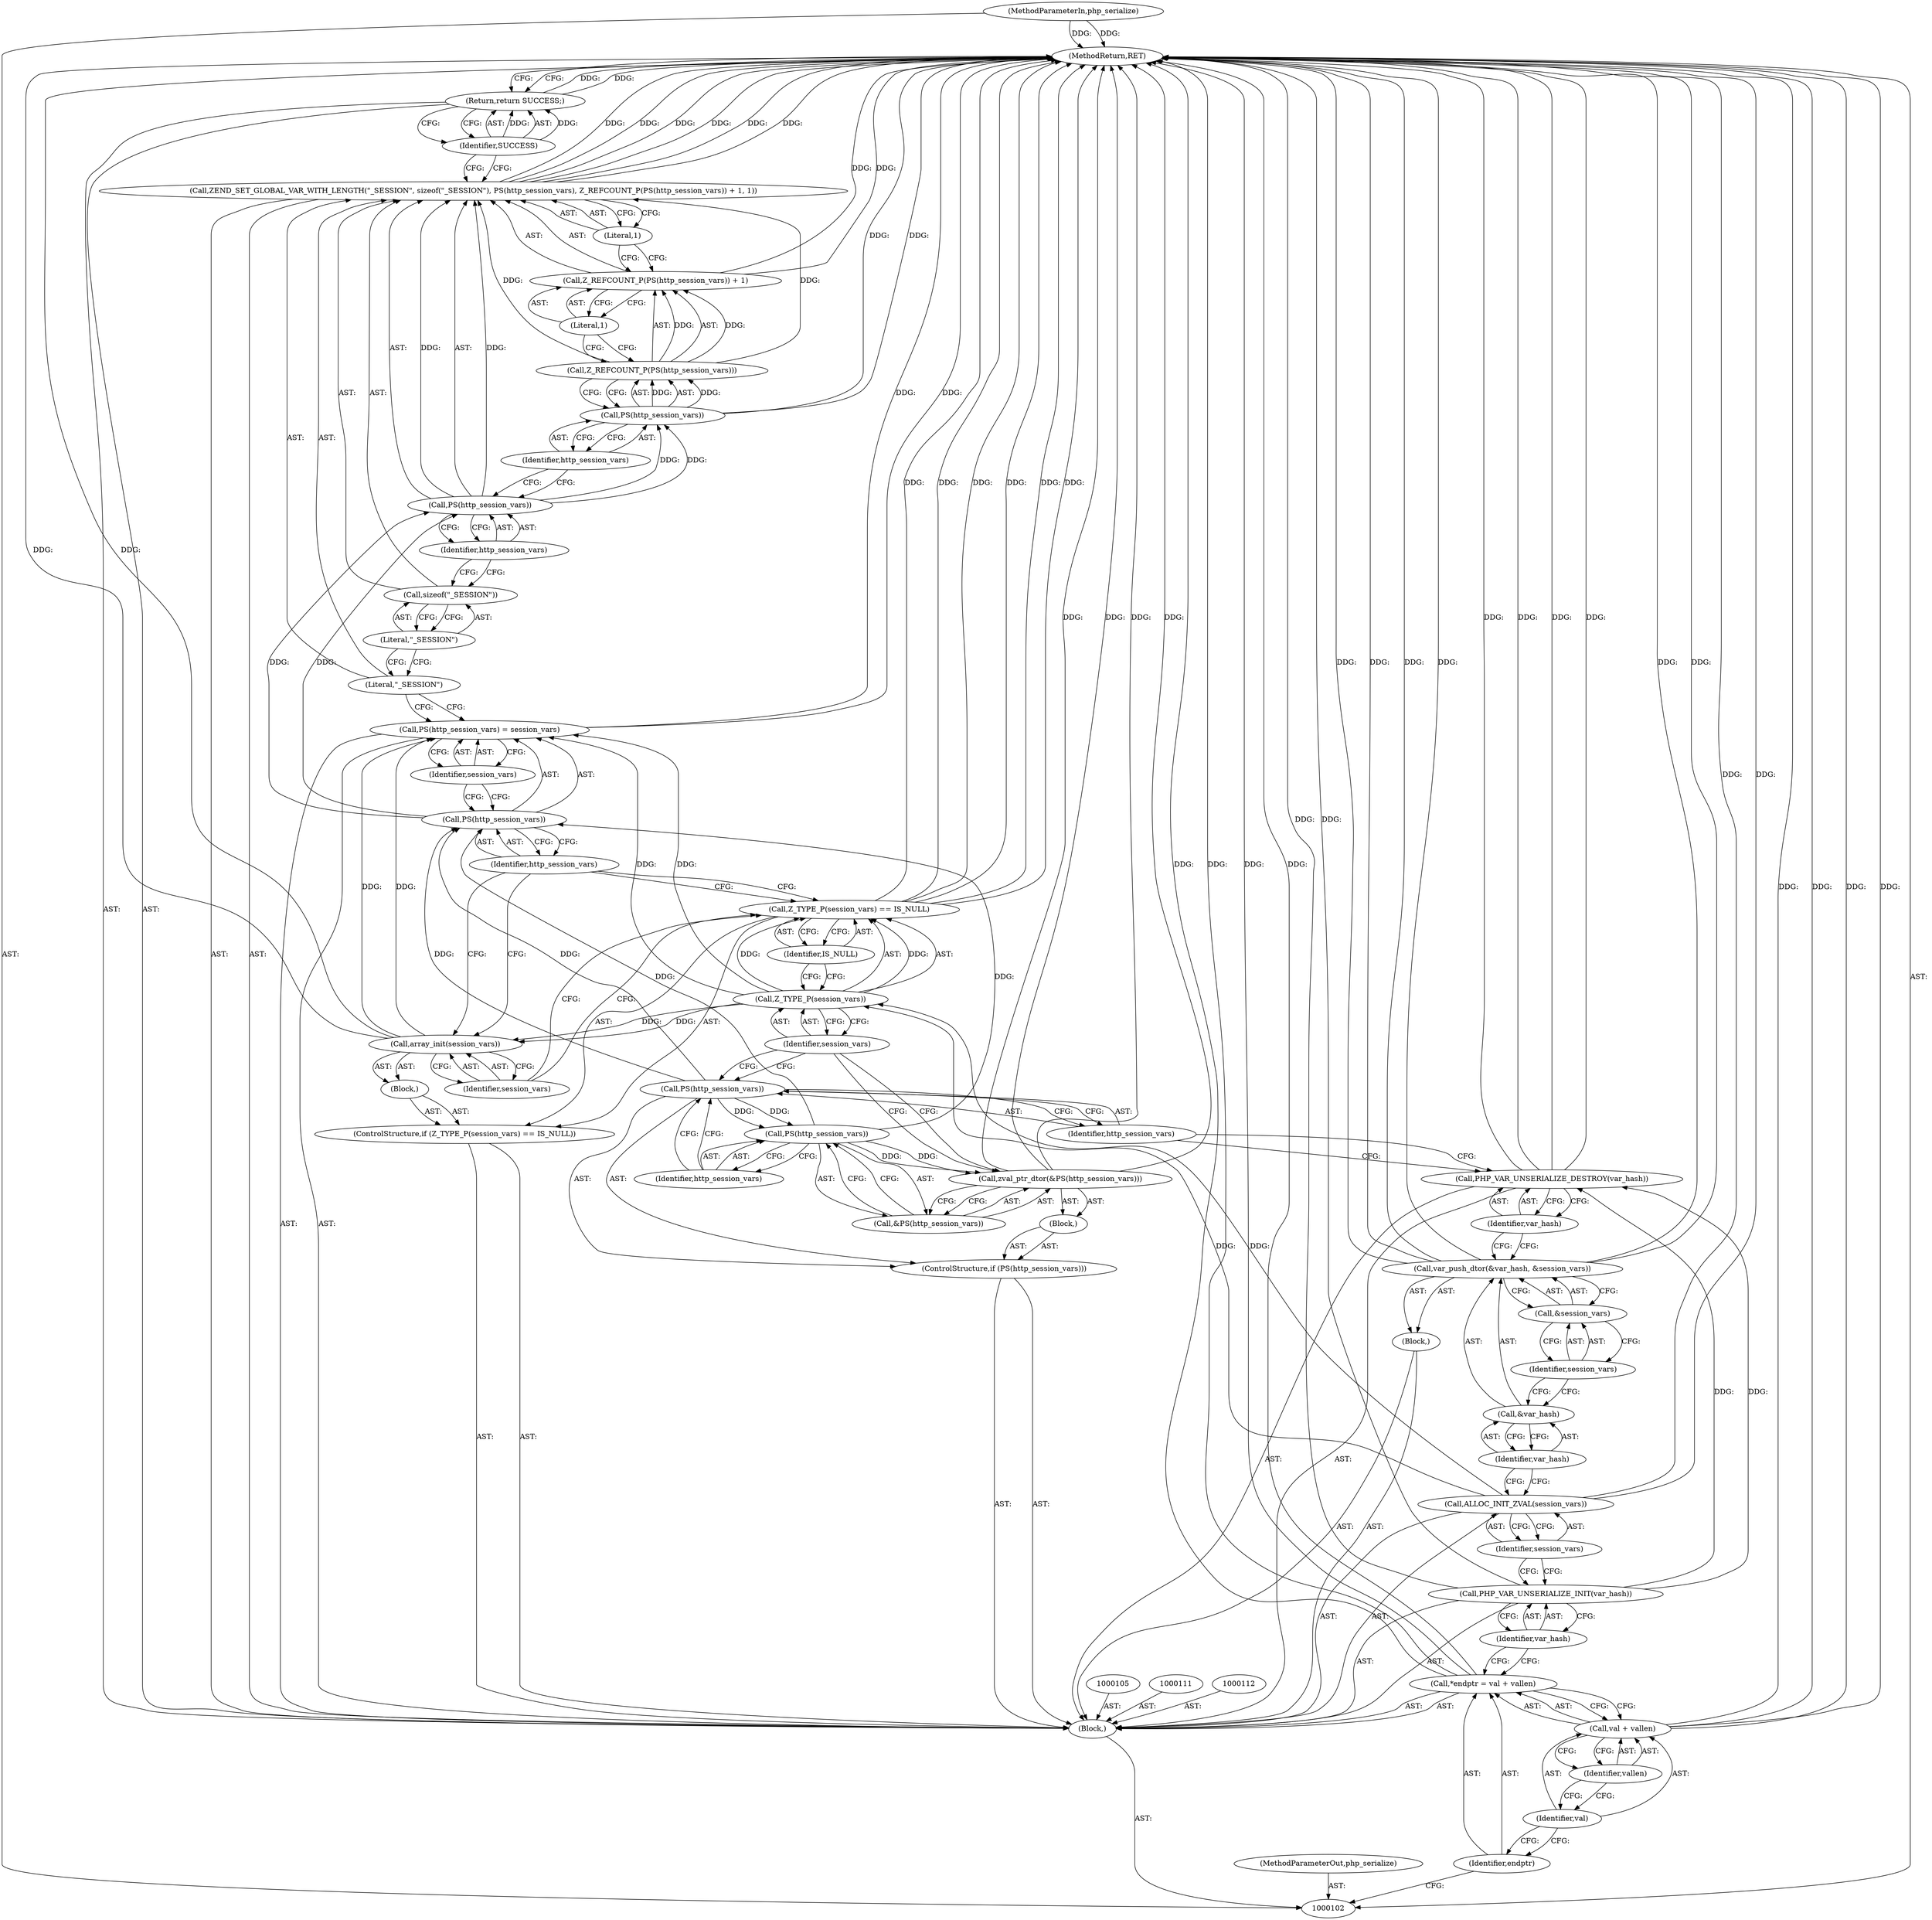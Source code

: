 digraph "0_php_3798eb6fd5dddb211b01d41495072fd9858d4e32" {
"1000159" [label="(MethodReturn,RET)"];
"1000103" [label="(MethodParameterIn,php_serialize)"];
"1000237" [label="(MethodParameterOut,php_serialize)"];
"1000118" [label="(Call,var_push_dtor(&var_hash, &session_vars))"];
"1000119" [label="(Call,&var_hash)"];
"1000120" [label="(Identifier,var_hash)"];
"1000121" [label="(Call,&session_vars)"];
"1000122" [label="(Identifier,session_vars)"];
"1000124" [label="(Identifier,var_hash)"];
"1000123" [label="(Call,PHP_VAR_UNSERIALIZE_DESTROY(var_hash))"];
"1000126" [label="(Call,PS(http_session_vars))"];
"1000127" [label="(Identifier,http_session_vars)"];
"1000128" [label="(Block,)"];
"1000125" [label="(ControlStructure,if (PS(http_session_vars)))"];
"1000129" [label="(Call,zval_ptr_dtor(&PS(http_session_vars)))"];
"1000130" [label="(Call,&PS(http_session_vars))"];
"1000131" [label="(Call,PS(http_session_vars))"];
"1000132" [label="(Identifier,http_session_vars)"];
"1000133" [label="(ControlStructure,if (Z_TYPE_P(session_vars) == IS_NULL))"];
"1000136" [label="(Identifier,session_vars)"];
"1000137" [label="(Identifier,IS_NULL)"];
"1000138" [label="(Block,)"];
"1000134" [label="(Call,Z_TYPE_P(session_vars) == IS_NULL)"];
"1000135" [label="(Call,Z_TYPE_P(session_vars))"];
"1000140" [label="(Identifier,session_vars)"];
"1000139" [label="(Call,array_init(session_vars))"];
"1000104" [label="(Block,)"];
"1000141" [label="(Call,PS(http_session_vars) = session_vars)"];
"1000142" [label="(Call,PS(http_session_vars))"];
"1000144" [label="(Identifier,session_vars)"];
"1000143" [label="(Identifier,http_session_vars)"];
"1000145" [label="(Call,ZEND_SET_GLOBAL_VAR_WITH_LENGTH(\"_SESSION\", sizeof(\"_SESSION\"), PS(http_session_vars), Z_REFCOUNT_P(PS(http_session_vars)) + 1, 1))"];
"1000153" [label="(Call,PS(http_session_vars))"];
"1000154" [label="(Identifier,http_session_vars)"];
"1000155" [label="(Literal,1)"];
"1000156" [label="(Literal,1)"];
"1000146" [label="(Literal,\"_SESSION\")"];
"1000147" [label="(Call,sizeof(\"_SESSION\"))"];
"1000148" [label="(Literal,\"_SESSION\")"];
"1000149" [label="(Call,PS(http_session_vars))"];
"1000150" [label="(Identifier,http_session_vars)"];
"1000151" [label="(Call,Z_REFCOUNT_P(PS(http_session_vars)) + 1)"];
"1000152" [label="(Call,Z_REFCOUNT_P(PS(http_session_vars)))"];
"1000157" [label="(Return,return SUCCESS;)"];
"1000158" [label="(Identifier,SUCCESS)"];
"1000106" [label="(Call,*endptr = val + vallen)"];
"1000107" [label="(Identifier,endptr)"];
"1000108" [label="(Call,val + vallen)"];
"1000109" [label="(Identifier,val)"];
"1000110" [label="(Identifier,vallen)"];
"1000113" [label="(Call,PHP_VAR_UNSERIALIZE_INIT(var_hash))"];
"1000114" [label="(Identifier,var_hash)"];
"1000115" [label="(Call,ALLOC_INIT_ZVAL(session_vars))"];
"1000116" [label="(Identifier,session_vars)"];
"1000117" [label="(Block,)"];
"1000159" -> "1000102"  [label="AST: "];
"1000159" -> "1000157"  [label="CFG: "];
"1000129" -> "1000159"  [label="DDG: "];
"1000129" -> "1000159"  [label="DDG: "];
"1000106" -> "1000159"  [label="DDG: "];
"1000106" -> "1000159"  [label="DDG: "];
"1000151" -> "1000159"  [label="DDG: "];
"1000145" -> "1000159"  [label="DDG: "];
"1000145" -> "1000159"  [label="DDG: "];
"1000145" -> "1000159"  [label="DDG: "];
"1000118" -> "1000159"  [label="DDG: "];
"1000118" -> "1000159"  [label="DDG: "];
"1000118" -> "1000159"  [label="DDG: "];
"1000153" -> "1000159"  [label="DDG: "];
"1000123" -> "1000159"  [label="DDG: "];
"1000123" -> "1000159"  [label="DDG: "];
"1000139" -> "1000159"  [label="DDG: "];
"1000103" -> "1000159"  [label="DDG: "];
"1000141" -> "1000159"  [label="DDG: "];
"1000134" -> "1000159"  [label="DDG: "];
"1000134" -> "1000159"  [label="DDG: "];
"1000134" -> "1000159"  [label="DDG: "];
"1000115" -> "1000159"  [label="DDG: "];
"1000113" -> "1000159"  [label="DDG: "];
"1000108" -> "1000159"  [label="DDG: "];
"1000108" -> "1000159"  [label="DDG: "];
"1000157" -> "1000159"  [label="DDG: "];
"1000103" -> "1000102"  [label="AST: "];
"1000103" -> "1000159"  [label="DDG: "];
"1000237" -> "1000102"  [label="AST: "];
"1000118" -> "1000117"  [label="AST: "];
"1000118" -> "1000121"  [label="CFG: "];
"1000119" -> "1000118"  [label="AST: "];
"1000121" -> "1000118"  [label="AST: "];
"1000124" -> "1000118"  [label="CFG: "];
"1000118" -> "1000159"  [label="DDG: "];
"1000118" -> "1000159"  [label="DDG: "];
"1000118" -> "1000159"  [label="DDG: "];
"1000119" -> "1000118"  [label="AST: "];
"1000119" -> "1000120"  [label="CFG: "];
"1000120" -> "1000119"  [label="AST: "];
"1000122" -> "1000119"  [label="CFG: "];
"1000120" -> "1000119"  [label="AST: "];
"1000120" -> "1000115"  [label="CFG: "];
"1000119" -> "1000120"  [label="CFG: "];
"1000121" -> "1000118"  [label="AST: "];
"1000121" -> "1000122"  [label="CFG: "];
"1000122" -> "1000121"  [label="AST: "];
"1000118" -> "1000121"  [label="CFG: "];
"1000122" -> "1000121"  [label="AST: "];
"1000122" -> "1000119"  [label="CFG: "];
"1000121" -> "1000122"  [label="CFG: "];
"1000124" -> "1000123"  [label="AST: "];
"1000124" -> "1000118"  [label="CFG: "];
"1000123" -> "1000124"  [label="CFG: "];
"1000123" -> "1000104"  [label="AST: "];
"1000123" -> "1000124"  [label="CFG: "];
"1000124" -> "1000123"  [label="AST: "];
"1000127" -> "1000123"  [label="CFG: "];
"1000123" -> "1000159"  [label="DDG: "];
"1000123" -> "1000159"  [label="DDG: "];
"1000113" -> "1000123"  [label="DDG: "];
"1000126" -> "1000125"  [label="AST: "];
"1000126" -> "1000127"  [label="CFG: "];
"1000127" -> "1000126"  [label="AST: "];
"1000132" -> "1000126"  [label="CFG: "];
"1000136" -> "1000126"  [label="CFG: "];
"1000126" -> "1000131"  [label="DDG: "];
"1000126" -> "1000142"  [label="DDG: "];
"1000127" -> "1000126"  [label="AST: "];
"1000127" -> "1000123"  [label="CFG: "];
"1000126" -> "1000127"  [label="CFG: "];
"1000128" -> "1000125"  [label="AST: "];
"1000129" -> "1000128"  [label="AST: "];
"1000125" -> "1000104"  [label="AST: "];
"1000126" -> "1000125"  [label="AST: "];
"1000128" -> "1000125"  [label="AST: "];
"1000129" -> "1000128"  [label="AST: "];
"1000129" -> "1000130"  [label="CFG: "];
"1000130" -> "1000129"  [label="AST: "];
"1000136" -> "1000129"  [label="CFG: "];
"1000129" -> "1000159"  [label="DDG: "];
"1000129" -> "1000159"  [label="DDG: "];
"1000131" -> "1000129"  [label="DDG: "];
"1000130" -> "1000129"  [label="AST: "];
"1000130" -> "1000131"  [label="CFG: "];
"1000131" -> "1000130"  [label="AST: "];
"1000129" -> "1000130"  [label="CFG: "];
"1000131" -> "1000130"  [label="AST: "];
"1000131" -> "1000132"  [label="CFG: "];
"1000132" -> "1000131"  [label="AST: "];
"1000130" -> "1000131"  [label="CFG: "];
"1000131" -> "1000129"  [label="DDG: "];
"1000126" -> "1000131"  [label="DDG: "];
"1000131" -> "1000142"  [label="DDG: "];
"1000132" -> "1000131"  [label="AST: "];
"1000132" -> "1000126"  [label="CFG: "];
"1000131" -> "1000132"  [label="CFG: "];
"1000133" -> "1000104"  [label="AST: "];
"1000134" -> "1000133"  [label="AST: "];
"1000138" -> "1000133"  [label="AST: "];
"1000136" -> "1000135"  [label="AST: "];
"1000136" -> "1000129"  [label="CFG: "];
"1000136" -> "1000126"  [label="CFG: "];
"1000135" -> "1000136"  [label="CFG: "];
"1000137" -> "1000134"  [label="AST: "];
"1000137" -> "1000135"  [label="CFG: "];
"1000134" -> "1000137"  [label="CFG: "];
"1000138" -> "1000133"  [label="AST: "];
"1000139" -> "1000138"  [label="AST: "];
"1000134" -> "1000133"  [label="AST: "];
"1000134" -> "1000137"  [label="CFG: "];
"1000135" -> "1000134"  [label="AST: "];
"1000137" -> "1000134"  [label="AST: "];
"1000140" -> "1000134"  [label="CFG: "];
"1000143" -> "1000134"  [label="CFG: "];
"1000134" -> "1000159"  [label="DDG: "];
"1000134" -> "1000159"  [label="DDG: "];
"1000134" -> "1000159"  [label="DDG: "];
"1000135" -> "1000134"  [label="DDG: "];
"1000135" -> "1000134"  [label="AST: "];
"1000135" -> "1000136"  [label="CFG: "];
"1000136" -> "1000135"  [label="AST: "];
"1000137" -> "1000135"  [label="CFG: "];
"1000135" -> "1000134"  [label="DDG: "];
"1000115" -> "1000135"  [label="DDG: "];
"1000135" -> "1000139"  [label="DDG: "];
"1000135" -> "1000141"  [label="DDG: "];
"1000140" -> "1000139"  [label="AST: "];
"1000140" -> "1000134"  [label="CFG: "];
"1000139" -> "1000140"  [label="CFG: "];
"1000139" -> "1000138"  [label="AST: "];
"1000139" -> "1000140"  [label="CFG: "];
"1000140" -> "1000139"  [label="AST: "];
"1000143" -> "1000139"  [label="CFG: "];
"1000139" -> "1000159"  [label="DDG: "];
"1000135" -> "1000139"  [label="DDG: "];
"1000139" -> "1000141"  [label="DDG: "];
"1000104" -> "1000102"  [label="AST: "];
"1000105" -> "1000104"  [label="AST: "];
"1000106" -> "1000104"  [label="AST: "];
"1000111" -> "1000104"  [label="AST: "];
"1000112" -> "1000104"  [label="AST: "];
"1000113" -> "1000104"  [label="AST: "];
"1000115" -> "1000104"  [label="AST: "];
"1000117" -> "1000104"  [label="AST: "];
"1000123" -> "1000104"  [label="AST: "];
"1000125" -> "1000104"  [label="AST: "];
"1000133" -> "1000104"  [label="AST: "];
"1000141" -> "1000104"  [label="AST: "];
"1000145" -> "1000104"  [label="AST: "];
"1000157" -> "1000104"  [label="AST: "];
"1000141" -> "1000104"  [label="AST: "];
"1000141" -> "1000144"  [label="CFG: "];
"1000142" -> "1000141"  [label="AST: "];
"1000144" -> "1000141"  [label="AST: "];
"1000146" -> "1000141"  [label="CFG: "];
"1000141" -> "1000159"  [label="DDG: "];
"1000139" -> "1000141"  [label="DDG: "];
"1000135" -> "1000141"  [label="DDG: "];
"1000142" -> "1000141"  [label="AST: "];
"1000142" -> "1000143"  [label="CFG: "];
"1000143" -> "1000142"  [label="AST: "];
"1000144" -> "1000142"  [label="CFG: "];
"1000131" -> "1000142"  [label="DDG: "];
"1000126" -> "1000142"  [label="DDG: "];
"1000142" -> "1000149"  [label="DDG: "];
"1000144" -> "1000141"  [label="AST: "];
"1000144" -> "1000142"  [label="CFG: "];
"1000141" -> "1000144"  [label="CFG: "];
"1000143" -> "1000142"  [label="AST: "];
"1000143" -> "1000139"  [label="CFG: "];
"1000143" -> "1000134"  [label="CFG: "];
"1000142" -> "1000143"  [label="CFG: "];
"1000145" -> "1000104"  [label="AST: "];
"1000145" -> "1000156"  [label="CFG: "];
"1000146" -> "1000145"  [label="AST: "];
"1000147" -> "1000145"  [label="AST: "];
"1000149" -> "1000145"  [label="AST: "];
"1000151" -> "1000145"  [label="AST: "];
"1000156" -> "1000145"  [label="AST: "];
"1000158" -> "1000145"  [label="CFG: "];
"1000145" -> "1000159"  [label="DDG: "];
"1000145" -> "1000159"  [label="DDG: "];
"1000145" -> "1000159"  [label="DDG: "];
"1000152" -> "1000145"  [label="DDG: "];
"1000149" -> "1000145"  [label="DDG: "];
"1000153" -> "1000152"  [label="AST: "];
"1000153" -> "1000154"  [label="CFG: "];
"1000154" -> "1000153"  [label="AST: "];
"1000152" -> "1000153"  [label="CFG: "];
"1000153" -> "1000159"  [label="DDG: "];
"1000153" -> "1000152"  [label="DDG: "];
"1000149" -> "1000153"  [label="DDG: "];
"1000154" -> "1000153"  [label="AST: "];
"1000154" -> "1000149"  [label="CFG: "];
"1000153" -> "1000154"  [label="CFG: "];
"1000155" -> "1000151"  [label="AST: "];
"1000155" -> "1000152"  [label="CFG: "];
"1000151" -> "1000155"  [label="CFG: "];
"1000156" -> "1000145"  [label="AST: "];
"1000156" -> "1000151"  [label="CFG: "];
"1000145" -> "1000156"  [label="CFG: "];
"1000146" -> "1000145"  [label="AST: "];
"1000146" -> "1000141"  [label="CFG: "];
"1000148" -> "1000146"  [label="CFG: "];
"1000147" -> "1000145"  [label="AST: "];
"1000147" -> "1000148"  [label="CFG: "];
"1000148" -> "1000147"  [label="AST: "];
"1000150" -> "1000147"  [label="CFG: "];
"1000148" -> "1000147"  [label="AST: "];
"1000148" -> "1000146"  [label="CFG: "];
"1000147" -> "1000148"  [label="CFG: "];
"1000149" -> "1000145"  [label="AST: "];
"1000149" -> "1000150"  [label="CFG: "];
"1000150" -> "1000149"  [label="AST: "];
"1000154" -> "1000149"  [label="CFG: "];
"1000149" -> "1000145"  [label="DDG: "];
"1000142" -> "1000149"  [label="DDG: "];
"1000149" -> "1000153"  [label="DDG: "];
"1000150" -> "1000149"  [label="AST: "];
"1000150" -> "1000147"  [label="CFG: "];
"1000149" -> "1000150"  [label="CFG: "];
"1000151" -> "1000145"  [label="AST: "];
"1000151" -> "1000155"  [label="CFG: "];
"1000152" -> "1000151"  [label="AST: "];
"1000155" -> "1000151"  [label="AST: "];
"1000156" -> "1000151"  [label="CFG: "];
"1000151" -> "1000159"  [label="DDG: "];
"1000152" -> "1000151"  [label="DDG: "];
"1000152" -> "1000151"  [label="AST: "];
"1000152" -> "1000153"  [label="CFG: "];
"1000153" -> "1000152"  [label="AST: "];
"1000155" -> "1000152"  [label="CFG: "];
"1000152" -> "1000145"  [label="DDG: "];
"1000152" -> "1000151"  [label="DDG: "];
"1000153" -> "1000152"  [label="DDG: "];
"1000157" -> "1000104"  [label="AST: "];
"1000157" -> "1000158"  [label="CFG: "];
"1000158" -> "1000157"  [label="AST: "];
"1000159" -> "1000157"  [label="CFG: "];
"1000157" -> "1000159"  [label="DDG: "];
"1000158" -> "1000157"  [label="DDG: "];
"1000158" -> "1000157"  [label="AST: "];
"1000158" -> "1000145"  [label="CFG: "];
"1000157" -> "1000158"  [label="CFG: "];
"1000158" -> "1000157"  [label="DDG: "];
"1000106" -> "1000104"  [label="AST: "];
"1000106" -> "1000108"  [label="CFG: "];
"1000107" -> "1000106"  [label="AST: "];
"1000108" -> "1000106"  [label="AST: "];
"1000114" -> "1000106"  [label="CFG: "];
"1000106" -> "1000159"  [label="DDG: "];
"1000106" -> "1000159"  [label="DDG: "];
"1000107" -> "1000106"  [label="AST: "];
"1000107" -> "1000102"  [label="CFG: "];
"1000109" -> "1000107"  [label="CFG: "];
"1000108" -> "1000106"  [label="AST: "];
"1000108" -> "1000110"  [label="CFG: "];
"1000109" -> "1000108"  [label="AST: "];
"1000110" -> "1000108"  [label="AST: "];
"1000106" -> "1000108"  [label="CFG: "];
"1000108" -> "1000159"  [label="DDG: "];
"1000108" -> "1000159"  [label="DDG: "];
"1000109" -> "1000108"  [label="AST: "];
"1000109" -> "1000107"  [label="CFG: "];
"1000110" -> "1000109"  [label="CFG: "];
"1000110" -> "1000108"  [label="AST: "];
"1000110" -> "1000109"  [label="CFG: "];
"1000108" -> "1000110"  [label="CFG: "];
"1000113" -> "1000104"  [label="AST: "];
"1000113" -> "1000114"  [label="CFG: "];
"1000114" -> "1000113"  [label="AST: "];
"1000116" -> "1000113"  [label="CFG: "];
"1000113" -> "1000159"  [label="DDG: "];
"1000113" -> "1000123"  [label="DDG: "];
"1000114" -> "1000113"  [label="AST: "];
"1000114" -> "1000106"  [label="CFG: "];
"1000113" -> "1000114"  [label="CFG: "];
"1000115" -> "1000104"  [label="AST: "];
"1000115" -> "1000116"  [label="CFG: "];
"1000116" -> "1000115"  [label="AST: "];
"1000120" -> "1000115"  [label="CFG: "];
"1000115" -> "1000159"  [label="DDG: "];
"1000115" -> "1000135"  [label="DDG: "];
"1000116" -> "1000115"  [label="AST: "];
"1000116" -> "1000113"  [label="CFG: "];
"1000115" -> "1000116"  [label="CFG: "];
"1000117" -> "1000104"  [label="AST: "];
"1000118" -> "1000117"  [label="AST: "];
}
